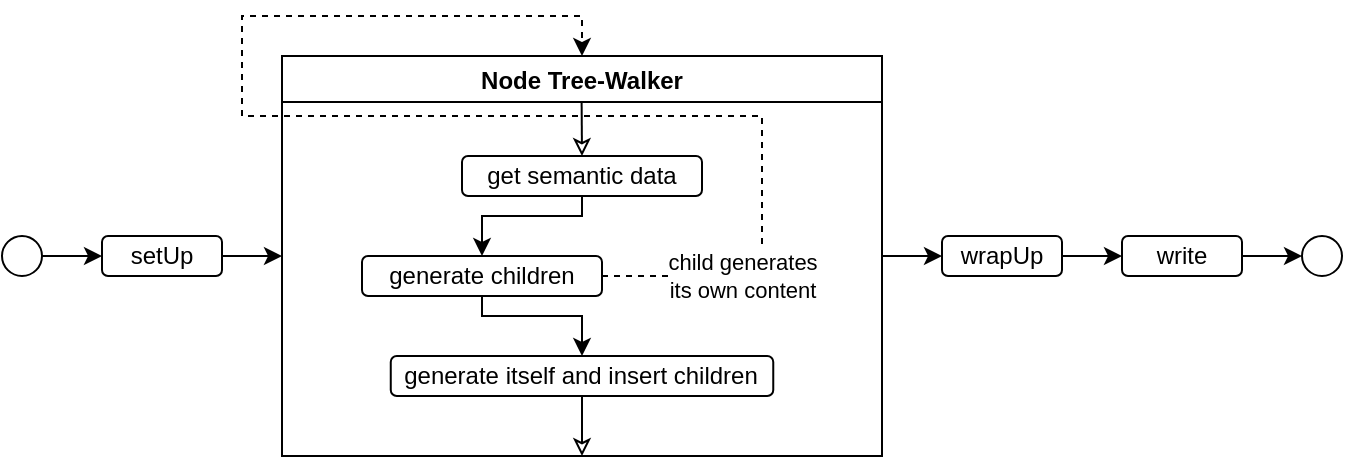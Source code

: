 <mxfile version="26.0.11">
  <diagram name="Page-1" id="SKxbdYEz0Udf0kq5tsHu">
    <mxGraphModel dx="825" dy="464" grid="1" gridSize="10" guides="1" tooltips="1" connect="1" arrows="1" fold="1" page="1" pageScale="1" pageWidth="850" pageHeight="1100" math="0" shadow="0">
      <root>
        <mxCell id="0" />
        <mxCell id="1" parent="0" />
        <mxCell id="VlZ2v_fk2NY_mcCwQmAX-3" style="edgeStyle=orthogonalEdgeStyle;rounded=0;orthogonalLoop=1;jettySize=auto;html=1;exitX=1;exitY=0.5;exitDx=0;exitDy=0;entryX=0;entryY=0.5;entryDx=0;entryDy=0;" edge="1" parent="1" source="VlZ2v_fk2NY_mcCwQmAX-1" target="VlZ2v_fk2NY_mcCwQmAX-2">
          <mxGeometry relative="1" as="geometry" />
        </mxCell>
        <mxCell id="VlZ2v_fk2NY_mcCwQmAX-1" value="" style="ellipse;whiteSpace=wrap;html=1;aspect=fixed;" vertex="1" parent="1">
          <mxGeometry x="80" y="340" width="20" height="20" as="geometry" />
        </mxCell>
        <mxCell id="VlZ2v_fk2NY_mcCwQmAX-10" style="edgeStyle=orthogonalEdgeStyle;rounded=0;orthogonalLoop=1;jettySize=auto;html=1;exitX=1;exitY=0.5;exitDx=0;exitDy=0;" edge="1" parent="1" source="VlZ2v_fk2NY_mcCwQmAX-2">
          <mxGeometry relative="1" as="geometry">
            <mxPoint x="220" y="350.074" as="targetPoint" />
          </mxGeometry>
        </mxCell>
        <mxCell id="VlZ2v_fk2NY_mcCwQmAX-2" value="setUp" style="rounded=1;whiteSpace=wrap;html=1;" vertex="1" parent="1">
          <mxGeometry x="130" y="340" width="60" height="20" as="geometry" />
        </mxCell>
        <mxCell id="VlZ2v_fk2NY_mcCwQmAX-11" style="edgeStyle=orthogonalEdgeStyle;rounded=0;orthogonalLoop=1;jettySize=auto;html=1;exitX=0;exitY=0.5;exitDx=0;exitDy=0;startArrow=classic;startFill=1;endArrow=none;" edge="1" parent="1" source="VlZ2v_fk2NY_mcCwQmAX-6">
          <mxGeometry relative="1" as="geometry">
            <mxPoint x="520" y="350.074" as="targetPoint" />
          </mxGeometry>
        </mxCell>
        <mxCell id="VlZ2v_fk2NY_mcCwQmAX-28" style="edgeStyle=orthogonalEdgeStyle;rounded=0;orthogonalLoop=1;jettySize=auto;html=1;exitX=1;exitY=0.5;exitDx=0;exitDy=0;entryX=0;entryY=0.5;entryDx=0;entryDy=0;" edge="1" parent="1" source="VlZ2v_fk2NY_mcCwQmAX-6" target="VlZ2v_fk2NY_mcCwQmAX-27">
          <mxGeometry relative="1" as="geometry" />
        </mxCell>
        <mxCell id="VlZ2v_fk2NY_mcCwQmAX-6" value="wrapUp" style="rounded=1;whiteSpace=wrap;html=1;" vertex="1" parent="1">
          <mxGeometry x="550" y="340" width="60" height="20" as="geometry" />
        </mxCell>
        <mxCell id="VlZ2v_fk2NY_mcCwQmAX-7" value="" style="ellipse;whiteSpace=wrap;html=1;aspect=fixed;" vertex="1" parent="1">
          <mxGeometry x="730" y="340" width="20" height="20" as="geometry" />
        </mxCell>
        <mxCell id="VlZ2v_fk2NY_mcCwQmAX-9" value="Node Tree-Walker" style="swimlane;startSize=23;" vertex="1" parent="1">
          <mxGeometry x="220" y="250" width="300" height="200" as="geometry" />
        </mxCell>
        <mxCell id="VlZ2v_fk2NY_mcCwQmAX-23" style="edgeStyle=orthogonalEdgeStyle;rounded=0;orthogonalLoop=1;jettySize=auto;html=1;exitX=0.5;exitY=1;exitDx=0;exitDy=0;entryX=0.5;entryY=1;entryDx=0;entryDy=0;endArrow=classic;endFill=0;" edge="1" parent="VlZ2v_fk2NY_mcCwQmAX-9" source="VlZ2v_fk2NY_mcCwQmAX-13" target="VlZ2v_fk2NY_mcCwQmAX-9">
          <mxGeometry relative="1" as="geometry" />
        </mxCell>
        <mxCell id="VlZ2v_fk2NY_mcCwQmAX-13" value="generate itself and insert children" style="rounded=1;whiteSpace=wrap;html=1;" vertex="1" parent="VlZ2v_fk2NY_mcCwQmAX-9">
          <mxGeometry x="54.38" y="150" width="191.25" height="20" as="geometry" />
        </mxCell>
        <mxCell id="VlZ2v_fk2NY_mcCwQmAX-22" style="edgeStyle=orthogonalEdgeStyle;rounded=0;orthogonalLoop=1;jettySize=auto;html=1;exitX=0.5;exitY=1;exitDx=0;exitDy=0;entryX=0.5;entryY=0;entryDx=0;entryDy=0;" edge="1" parent="VlZ2v_fk2NY_mcCwQmAX-9" source="VlZ2v_fk2NY_mcCwQmAX-14" target="VlZ2v_fk2NY_mcCwQmAX-13">
          <mxGeometry relative="1" as="geometry">
            <Array as="points">
              <mxPoint x="100" y="130" />
              <mxPoint x="150" y="130" />
            </Array>
          </mxGeometry>
        </mxCell>
        <mxCell id="VlZ2v_fk2NY_mcCwQmAX-25" style="edgeStyle=orthogonalEdgeStyle;rounded=0;orthogonalLoop=1;jettySize=auto;html=1;exitX=1;exitY=0.5;exitDx=0;exitDy=0;entryX=0.5;entryY=0;entryDx=0;entryDy=0;dashed=1;" edge="1" parent="VlZ2v_fk2NY_mcCwQmAX-9" source="VlZ2v_fk2NY_mcCwQmAX-14" target="VlZ2v_fk2NY_mcCwQmAX-9">
          <mxGeometry relative="1" as="geometry">
            <Array as="points">
              <mxPoint x="240" y="110" />
              <mxPoint x="240" y="30" />
              <mxPoint x="-20" y="30" />
              <mxPoint x="-20" y="-20" />
              <mxPoint x="150" y="-20" />
            </Array>
          </mxGeometry>
        </mxCell>
        <mxCell id="VlZ2v_fk2NY_mcCwQmAX-26" value="&lt;div&gt;child generates&lt;/div&gt;&lt;div&gt;its own content&lt;/div&gt;" style="edgeLabel;html=1;align=center;verticalAlign=middle;resizable=0;points=[];" vertex="1" connectable="0" parent="VlZ2v_fk2NY_mcCwQmAX-25">
          <mxGeometry x="-0.883" relative="1" as="geometry">
            <mxPoint x="31" as="offset" />
          </mxGeometry>
        </mxCell>
        <mxCell id="VlZ2v_fk2NY_mcCwQmAX-14" value="generate children" style="rounded=1;whiteSpace=wrap;html=1;" vertex="1" parent="VlZ2v_fk2NY_mcCwQmAX-9">
          <mxGeometry x="40" y="100" width="120" height="20" as="geometry" />
        </mxCell>
        <mxCell id="VlZ2v_fk2NY_mcCwQmAX-20" style="edgeStyle=orthogonalEdgeStyle;rounded=0;orthogonalLoop=1;jettySize=auto;html=1;exitX=0.5;exitY=0;exitDx=0;exitDy=0;startArrow=classic;startFill=0;endArrow=none;" edge="1" parent="VlZ2v_fk2NY_mcCwQmAX-9" source="VlZ2v_fk2NY_mcCwQmAX-18">
          <mxGeometry relative="1" as="geometry">
            <mxPoint x="149.815" y="23" as="targetPoint" />
            <mxPoint x="150" y="43" as="sourcePoint" />
          </mxGeometry>
        </mxCell>
        <mxCell id="VlZ2v_fk2NY_mcCwQmAX-21" style="edgeStyle=orthogonalEdgeStyle;rounded=0;orthogonalLoop=1;jettySize=auto;html=1;exitX=0.5;exitY=1;exitDx=0;exitDy=0;entryX=0.5;entryY=0;entryDx=0;entryDy=0;" edge="1" parent="VlZ2v_fk2NY_mcCwQmAX-9" source="VlZ2v_fk2NY_mcCwQmAX-18" target="VlZ2v_fk2NY_mcCwQmAX-14">
          <mxGeometry relative="1" as="geometry">
            <Array as="points">
              <mxPoint x="150" y="80" />
              <mxPoint x="100" y="80" />
            </Array>
          </mxGeometry>
        </mxCell>
        <mxCell id="VlZ2v_fk2NY_mcCwQmAX-18" value="get semantic data" style="rounded=1;whiteSpace=wrap;html=1;" vertex="1" parent="VlZ2v_fk2NY_mcCwQmAX-9">
          <mxGeometry x="90" y="50" width="120" height="20" as="geometry" />
        </mxCell>
        <mxCell id="VlZ2v_fk2NY_mcCwQmAX-29" style="edgeStyle=orthogonalEdgeStyle;rounded=0;orthogonalLoop=1;jettySize=auto;html=1;exitX=1;exitY=0.5;exitDx=0;exitDy=0;entryX=0;entryY=0.5;entryDx=0;entryDy=0;" edge="1" parent="1" source="VlZ2v_fk2NY_mcCwQmAX-27" target="VlZ2v_fk2NY_mcCwQmAX-7">
          <mxGeometry relative="1" as="geometry" />
        </mxCell>
        <mxCell id="VlZ2v_fk2NY_mcCwQmAX-27" value="write" style="rounded=1;whiteSpace=wrap;html=1;" vertex="1" parent="1">
          <mxGeometry x="640" y="340" width="60" height="20" as="geometry" />
        </mxCell>
      </root>
    </mxGraphModel>
  </diagram>
</mxfile>
